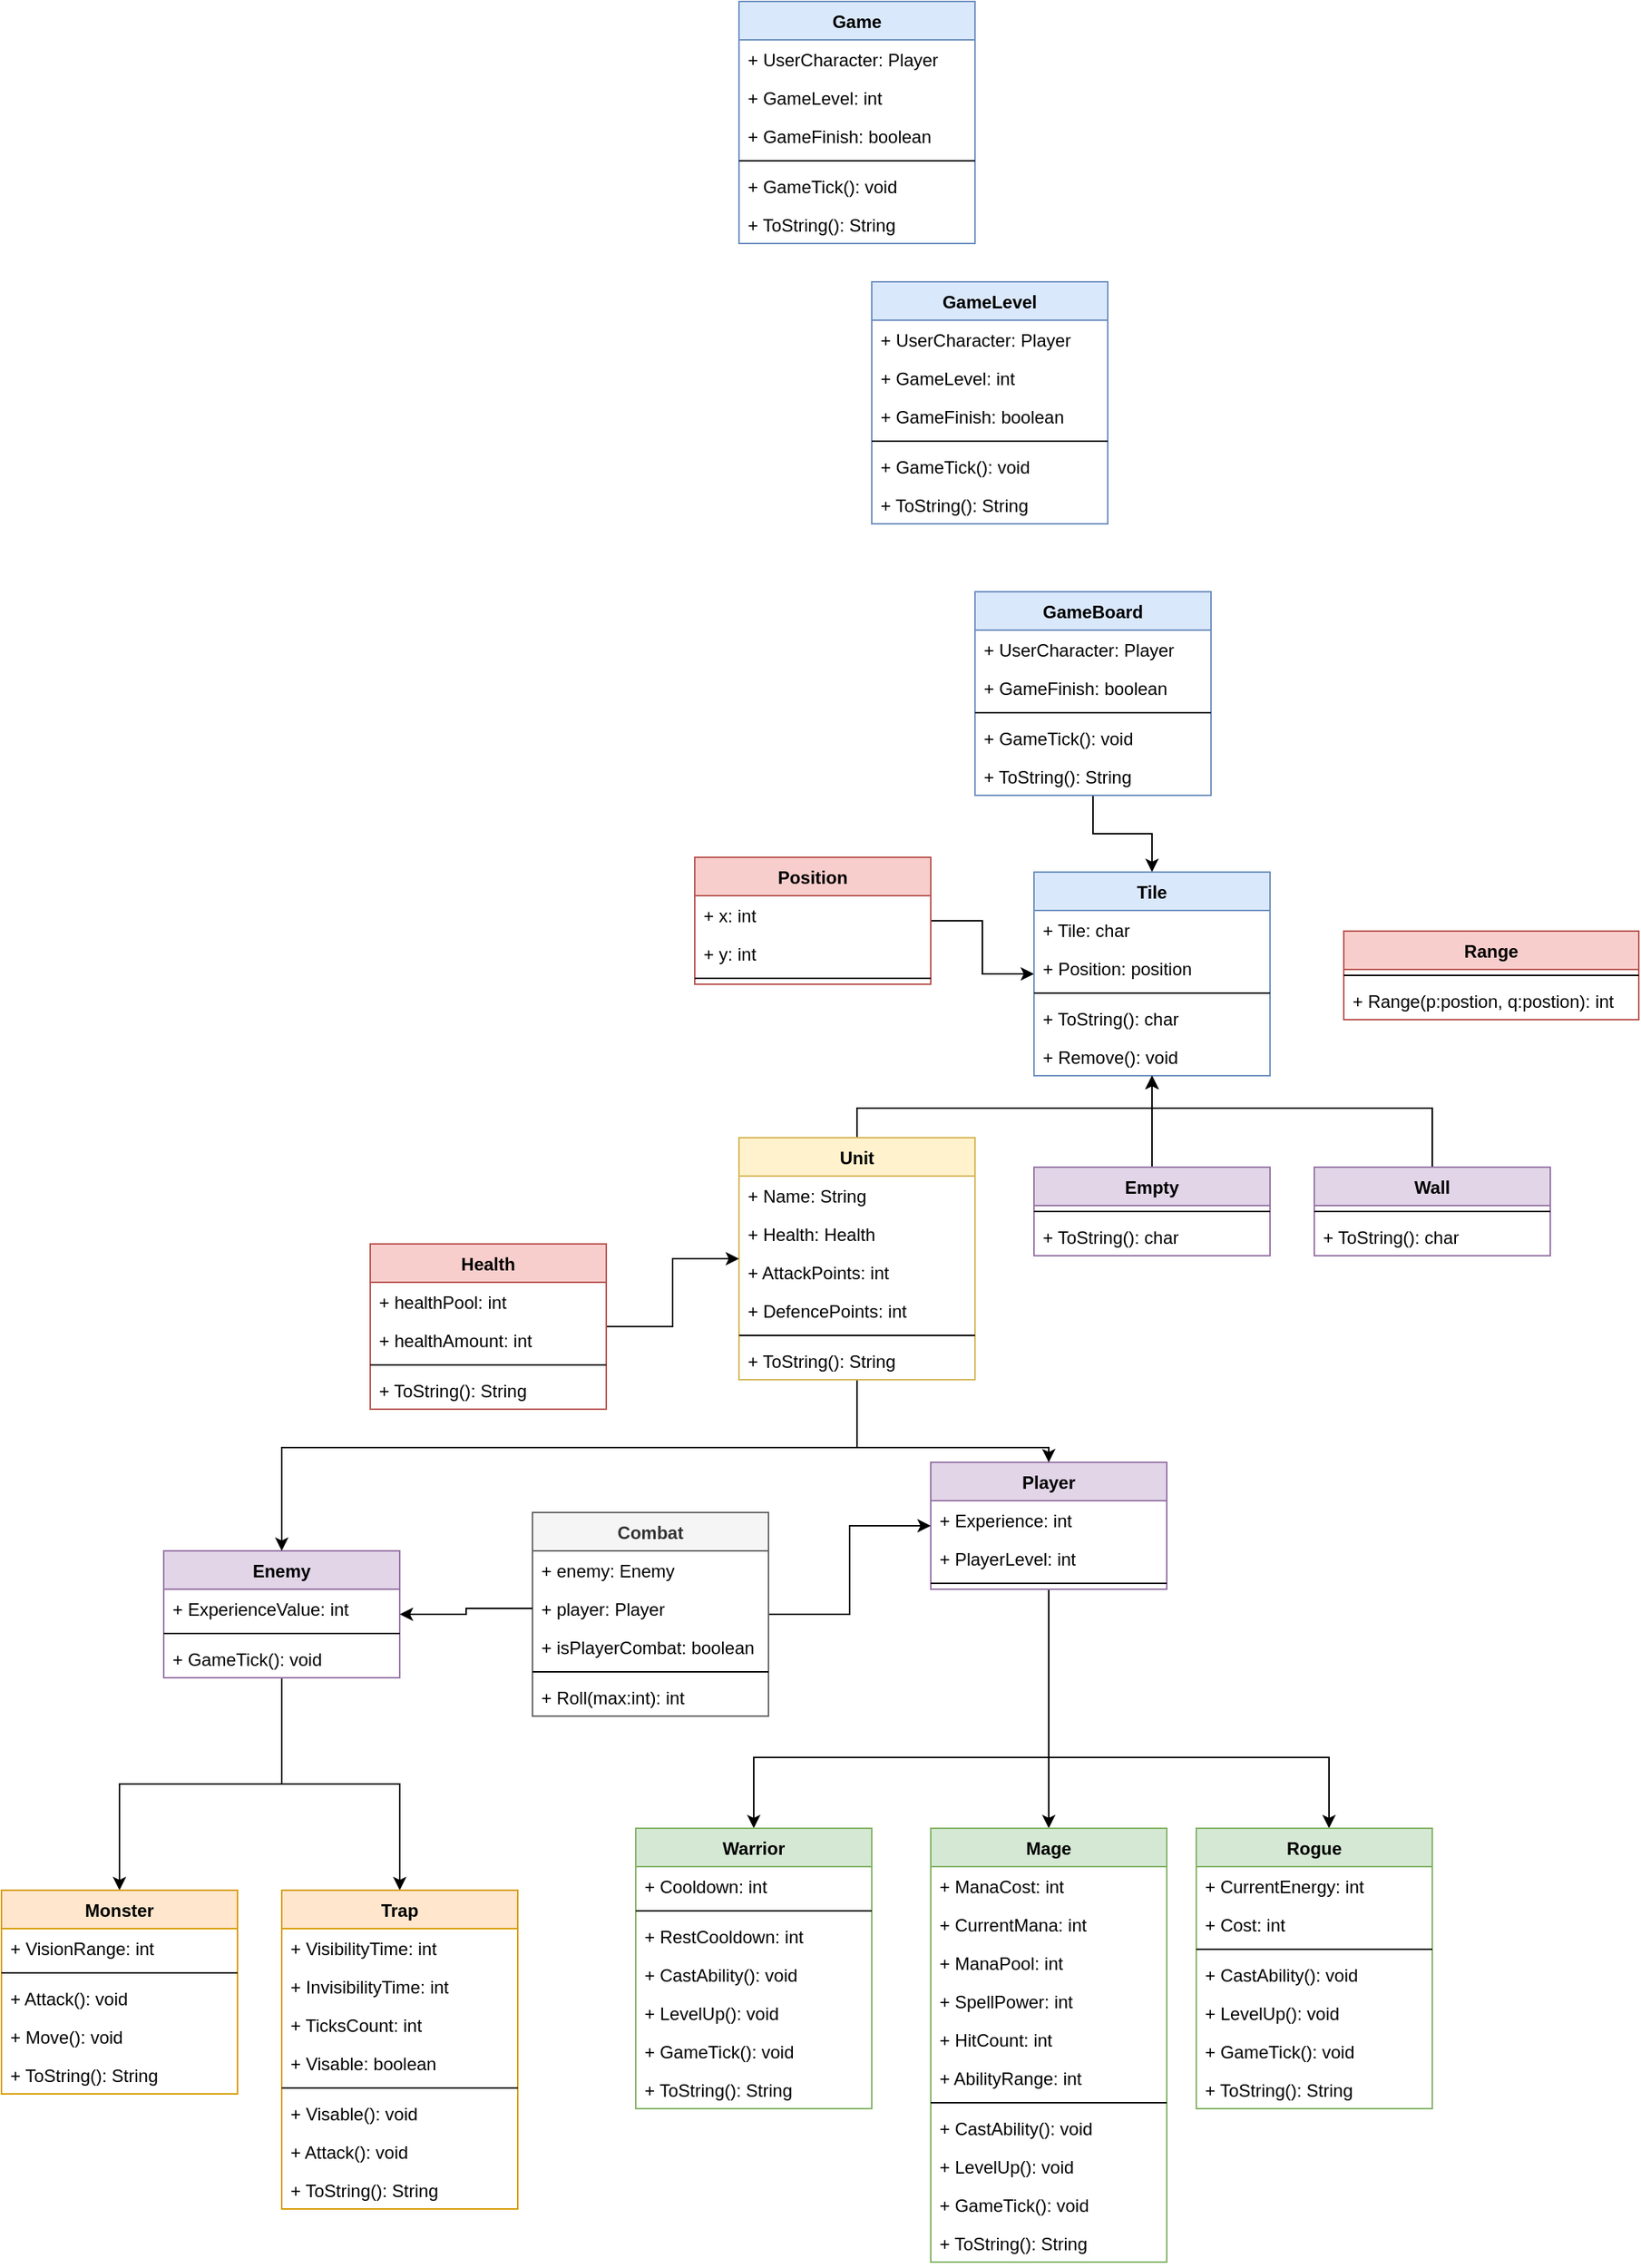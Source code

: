 <mxfile version="17.4.2" type="device"><diagram id="9nGY6fronDUf8QAVAcbH" name="Page-1"><mxGraphModel dx="2202" dy="1707" grid="1" gridSize="10" guides="1" tooltips="1" connect="1" arrows="1" fold="1" page="1" pageScale="1" pageWidth="1100" pageHeight="850" math="0" shadow="0"><root><mxCell id="0"/><mxCell id="1" parent="0"/><mxCell id="QDcjO7SD2xCtBmT0RxN--4" style="edgeStyle=orthogonalEdgeStyle;rounded=0;orthogonalLoop=1;jettySize=auto;html=1;" parent="1" source="7ROQ6lNyDZVOI2xW--Yw-1" target="7ROQ6lNyDZVOI2xW--Yw-34" edge="1"><mxGeometry relative="1" as="geometry"/></mxCell><mxCell id="7ROQ6lNyDZVOI2xW--Yw-1" value="GameBoard" style="swimlane;fontStyle=1;align=center;verticalAlign=top;childLayout=stackLayout;horizontal=1;startSize=26;horizontalStack=0;resizeParent=1;resizeParentMax=0;resizeLast=0;collapsible=1;marginBottom=0;fillColor=#dae8fc;strokeColor=#6c8ebf;" parent="1" vertex="1"><mxGeometry x="440" y="10" width="160" height="138" as="geometry"/></mxCell><mxCell id="7ROQ6lNyDZVOI2xW--Yw-2" value="+ UserCharacter: Player" style="text;strokeColor=none;fillColor=none;align=left;verticalAlign=top;spacingLeft=4;spacingRight=4;overflow=hidden;rotatable=0;points=[[0,0.5],[1,0.5]];portConstraint=eastwest;" parent="7ROQ6lNyDZVOI2xW--Yw-1" vertex="1"><mxGeometry y="26" width="160" height="26" as="geometry"/></mxCell><mxCell id="QDcjO7SD2xCtBmT0RxN--5" value="+ GameFinish: boolean" style="text;strokeColor=none;fillColor=none;align=left;verticalAlign=top;spacingLeft=4;spacingRight=4;overflow=hidden;rotatable=0;points=[[0,0.5],[1,0.5]];portConstraint=eastwest;" parent="7ROQ6lNyDZVOI2xW--Yw-1" vertex="1"><mxGeometry y="52" width="160" height="26" as="geometry"/></mxCell><mxCell id="7ROQ6lNyDZVOI2xW--Yw-3" value="" style="line;strokeWidth=1;fillColor=none;align=left;verticalAlign=middle;spacingTop=-1;spacingLeft=3;spacingRight=3;rotatable=0;labelPosition=right;points=[];portConstraint=eastwest;" parent="7ROQ6lNyDZVOI2xW--Yw-1" vertex="1"><mxGeometry y="78" width="160" height="8" as="geometry"/></mxCell><mxCell id="7ROQ6lNyDZVOI2xW--Yw-4" value="+ GameTick(): void" style="text;strokeColor=none;fillColor=none;align=left;verticalAlign=top;spacingLeft=4;spacingRight=4;overflow=hidden;rotatable=0;points=[[0,0.5],[1,0.5]];portConstraint=eastwest;" parent="7ROQ6lNyDZVOI2xW--Yw-1" vertex="1"><mxGeometry y="86" width="160" height="26" as="geometry"/></mxCell><mxCell id="QDcjO7SD2xCtBmT0RxN--6" value="+ ToString(): String" style="text;strokeColor=none;fillColor=none;align=left;verticalAlign=top;spacingLeft=4;spacingRight=4;overflow=hidden;rotatable=0;points=[[0,0.5],[1,0.5]];portConstraint=eastwest;" parent="7ROQ6lNyDZVOI2xW--Yw-1" vertex="1"><mxGeometry y="112" width="160" height="26" as="geometry"/></mxCell><mxCell id="7ROQ6lNyDZVOI2xW--Yw-101" style="edgeStyle=orthogonalEdgeStyle;rounded=0;orthogonalLoop=1;jettySize=auto;html=1;" parent="1" source="7ROQ6lNyDZVOI2xW--Yw-5" target="7ROQ6lNyDZVOI2xW--Yw-79" edge="1"><mxGeometry relative="1" as="geometry"><Array as="points"><mxPoint x="490" y="800"/><mxPoint x="290" y="800"/></Array></mxGeometry></mxCell><mxCell id="7ROQ6lNyDZVOI2xW--Yw-102" style="edgeStyle=orthogonalEdgeStyle;rounded=0;orthogonalLoop=1;jettySize=auto;html=1;" parent="1" source="7ROQ6lNyDZVOI2xW--Yw-5" target="7ROQ6lNyDZVOI2xW--Yw-87" edge="1"><mxGeometry relative="1" as="geometry"/></mxCell><mxCell id="7ROQ6lNyDZVOI2xW--Yw-103" style="edgeStyle=orthogonalEdgeStyle;rounded=0;orthogonalLoop=1;jettySize=auto;html=1;" parent="1" source="7ROQ6lNyDZVOI2xW--Yw-5" target="7ROQ6lNyDZVOI2xW--Yw-91" edge="1"><mxGeometry relative="1" as="geometry"><Array as="points"><mxPoint x="490" y="800"/><mxPoint x="680" y="800"/></Array></mxGeometry></mxCell><mxCell id="7ROQ6lNyDZVOI2xW--Yw-5" value="Player" style="swimlane;fontStyle=1;align=center;verticalAlign=top;childLayout=stackLayout;horizontal=1;startSize=26;horizontalStack=0;resizeParent=1;resizeParentMax=0;resizeLast=0;collapsible=1;marginBottom=0;fillColor=#e1d5e7;strokeColor=#9673a6;" parent="1" vertex="1"><mxGeometry x="410" y="600" width="160" height="86" as="geometry"/></mxCell><mxCell id="7ROQ6lNyDZVOI2xW--Yw-6" value="+ Experience: int" style="text;strokeColor=none;fillColor=none;align=left;verticalAlign=top;spacingLeft=4;spacingRight=4;overflow=hidden;rotatable=0;points=[[0,0.5],[1,0.5]];portConstraint=eastwest;" parent="7ROQ6lNyDZVOI2xW--Yw-5" vertex="1"><mxGeometry y="26" width="160" height="26" as="geometry"/></mxCell><mxCell id="7ROQ6lNyDZVOI2xW--Yw-72" value="+ PlayerLevel: int" style="text;strokeColor=none;fillColor=none;align=left;verticalAlign=top;spacingLeft=4;spacingRight=4;overflow=hidden;rotatable=0;points=[[0,0.5],[1,0.5]];portConstraint=eastwest;" parent="7ROQ6lNyDZVOI2xW--Yw-5" vertex="1"><mxGeometry y="52" width="160" height="26" as="geometry"/></mxCell><mxCell id="7ROQ6lNyDZVOI2xW--Yw-7" value="" style="line;strokeWidth=1;fillColor=none;align=left;verticalAlign=middle;spacingTop=-1;spacingLeft=3;spacingRight=3;rotatable=0;labelPosition=right;points=[];portConstraint=eastwest;" parent="7ROQ6lNyDZVOI2xW--Yw-5" vertex="1"><mxGeometry y="78" width="160" height="8" as="geometry"/></mxCell><mxCell id="7ROQ6lNyDZVOI2xW--Yw-117" style="edgeStyle=orthogonalEdgeStyle;rounded=0;orthogonalLoop=1;jettySize=auto;html=1;" parent="1" source="7ROQ6lNyDZVOI2xW--Yw-9" target="7ROQ6lNyDZVOI2xW--Yw-104" edge="1"><mxGeometry relative="1" as="geometry"/></mxCell><mxCell id="7ROQ6lNyDZVOI2xW--Yw-120" style="edgeStyle=orthogonalEdgeStyle;rounded=0;orthogonalLoop=1;jettySize=auto;html=1;" parent="1" source="7ROQ6lNyDZVOI2xW--Yw-9" target="7ROQ6lNyDZVOI2xW--Yw-109" edge="1"><mxGeometry relative="1" as="geometry"/></mxCell><mxCell id="7ROQ6lNyDZVOI2xW--Yw-9" value="Enemy" style="swimlane;fontStyle=1;align=center;verticalAlign=top;childLayout=stackLayout;horizontal=1;startSize=26;horizontalStack=0;resizeParent=1;resizeParentMax=0;resizeLast=0;collapsible=1;marginBottom=0;fillColor=#e1d5e7;strokeColor=#9673a6;" parent="1" vertex="1"><mxGeometry x="-110" y="660" width="160" height="86" as="geometry"/></mxCell><mxCell id="7ROQ6lNyDZVOI2xW--Yw-10" value="+ ExperienceValue: int" style="text;strokeColor=none;fillColor=none;align=left;verticalAlign=top;spacingLeft=4;spacingRight=4;overflow=hidden;rotatable=0;points=[[0,0.5],[1,0.5]];portConstraint=eastwest;" parent="7ROQ6lNyDZVOI2xW--Yw-9" vertex="1"><mxGeometry y="26" width="160" height="26" as="geometry"/></mxCell><mxCell id="7ROQ6lNyDZVOI2xW--Yw-11" value="" style="line;strokeWidth=1;fillColor=none;align=left;verticalAlign=middle;spacingTop=-1;spacingLeft=3;spacingRight=3;rotatable=0;labelPosition=right;points=[];portConstraint=eastwest;" parent="7ROQ6lNyDZVOI2xW--Yw-9" vertex="1"><mxGeometry y="52" width="160" height="8" as="geometry"/></mxCell><mxCell id="7ROQ6lNyDZVOI2xW--Yw-139" value="+ GameTick(): void" style="text;strokeColor=none;fillColor=none;align=left;verticalAlign=top;spacingLeft=4;spacingRight=4;overflow=hidden;rotatable=0;points=[[0,0.5],[1,0.5]];portConstraint=eastwest;" parent="7ROQ6lNyDZVOI2xW--Yw-9" vertex="1"><mxGeometry y="60" width="160" height="26" as="geometry"/></mxCell><mxCell id="7ROQ6lNyDZVOI2xW--Yw-69" style="edgeStyle=orthogonalEdgeStyle;rounded=0;orthogonalLoop=1;jettySize=auto;html=1;" parent="1" source="7ROQ6lNyDZVOI2xW--Yw-13" target="7ROQ6lNyDZVOI2xW--Yw-9" edge="1"><mxGeometry relative="1" as="geometry"><Array as="points"><mxPoint x="360" y="590"/><mxPoint x="-30" y="590"/></Array></mxGeometry></mxCell><mxCell id="7ROQ6lNyDZVOI2xW--Yw-70" style="edgeStyle=orthogonalEdgeStyle;rounded=0;orthogonalLoop=1;jettySize=auto;html=1;" parent="1" source="7ROQ6lNyDZVOI2xW--Yw-13" target="7ROQ6lNyDZVOI2xW--Yw-5" edge="1"><mxGeometry relative="1" as="geometry"><Array as="points"><mxPoint x="360" y="590"/><mxPoint x="490" y="590"/></Array></mxGeometry></mxCell><mxCell id="7ROQ6lNyDZVOI2xW--Yw-75" style="edgeStyle=orthogonalEdgeStyle;rounded=0;orthogonalLoop=1;jettySize=auto;html=1;" parent="1" source="7ROQ6lNyDZVOI2xW--Yw-13" target="7ROQ6lNyDZVOI2xW--Yw-34" edge="1"><mxGeometry relative="1" as="geometry"><Array as="points"><mxPoint x="360" y="360"/><mxPoint x="560" y="360"/></Array></mxGeometry></mxCell><mxCell id="7ROQ6lNyDZVOI2xW--Yw-13" value="Unit" style="swimlane;fontStyle=1;align=center;verticalAlign=top;childLayout=stackLayout;horizontal=1;startSize=26;horizontalStack=0;resizeParent=1;resizeParentMax=0;resizeLast=0;collapsible=1;marginBottom=0;fillColor=#fff2cc;strokeColor=#d6b656;" parent="1" vertex="1"><mxGeometry x="280" y="380" width="160" height="164" as="geometry"/></mxCell><mxCell id="7ROQ6lNyDZVOI2xW--Yw-14" value="+ Name: String" style="text;strokeColor=none;fillColor=none;align=left;verticalAlign=top;spacingLeft=4;spacingRight=4;overflow=hidden;rotatable=0;points=[[0,0.5],[1,0.5]];portConstraint=eastwest;" parent="7ROQ6lNyDZVOI2xW--Yw-13" vertex="1"><mxGeometry y="26" width="160" height="26" as="geometry"/></mxCell><mxCell id="7ROQ6lNyDZVOI2xW--Yw-56" value="+ Health: Health" style="text;strokeColor=none;fillColor=none;align=left;verticalAlign=top;spacingLeft=4;spacingRight=4;overflow=hidden;rotatable=0;points=[[0,0.5],[1,0.5]];portConstraint=eastwest;" parent="7ROQ6lNyDZVOI2xW--Yw-13" vertex="1"><mxGeometry y="52" width="160" height="26" as="geometry"/></mxCell><mxCell id="7ROQ6lNyDZVOI2xW--Yw-67" value="+ AttackPoints: int" style="text;strokeColor=none;fillColor=none;align=left;verticalAlign=top;spacingLeft=4;spacingRight=4;overflow=hidden;rotatable=0;points=[[0,0.5],[1,0.5]];portConstraint=eastwest;" parent="7ROQ6lNyDZVOI2xW--Yw-13" vertex="1"><mxGeometry y="78" width="160" height="26" as="geometry"/></mxCell><mxCell id="7ROQ6lNyDZVOI2xW--Yw-68" value="+ DefencePoints: int" style="text;strokeColor=none;fillColor=none;align=left;verticalAlign=top;spacingLeft=4;spacingRight=4;overflow=hidden;rotatable=0;points=[[0,0.5],[1,0.5]];portConstraint=eastwest;" parent="7ROQ6lNyDZVOI2xW--Yw-13" vertex="1"><mxGeometry y="104" width="160" height="26" as="geometry"/></mxCell><mxCell id="7ROQ6lNyDZVOI2xW--Yw-15" value="" style="line;strokeWidth=1;fillColor=none;align=left;verticalAlign=middle;spacingTop=-1;spacingLeft=3;spacingRight=3;rotatable=0;labelPosition=right;points=[];portConstraint=eastwest;" parent="7ROQ6lNyDZVOI2xW--Yw-13" vertex="1"><mxGeometry y="130" width="160" height="8" as="geometry"/></mxCell><mxCell id="7ROQ6lNyDZVOI2xW--Yw-153" value="+ ToString(): String" style="text;strokeColor=none;fillColor=none;align=left;verticalAlign=top;spacingLeft=4;spacingRight=4;overflow=hidden;rotatable=0;points=[[0,0.5],[1,0.5]];portConstraint=eastwest;" parent="7ROQ6lNyDZVOI2xW--Yw-13" vertex="1"><mxGeometry y="138" width="160" height="26" as="geometry"/></mxCell><mxCell id="udwkk_FDJaNWVviqZ9Qg-1" style="edgeStyle=orthogonalEdgeStyle;rounded=0;orthogonalLoop=1;jettySize=auto;html=1;" parent="1" source="7ROQ6lNyDZVOI2xW--Yw-23" target="7ROQ6lNyDZVOI2xW--Yw-5" edge="1"><mxGeometry relative="1" as="geometry"/></mxCell><mxCell id="7ROQ6lNyDZVOI2xW--Yw-23" value="Combat" style="swimlane;fontStyle=1;align=center;verticalAlign=top;childLayout=stackLayout;horizontal=1;startSize=26;horizontalStack=0;resizeParent=1;resizeParentMax=0;resizeLast=0;collapsible=1;marginBottom=0;fillColor=#f5f5f5;strokeColor=#666666;fontColor=#333333;" parent="1" vertex="1"><mxGeometry x="140" y="634" width="160" height="138" as="geometry"/></mxCell><mxCell id="7ROQ6lNyDZVOI2xW--Yw-24" value="+ enemy: Enemy" style="text;strokeColor=none;fillColor=none;align=left;verticalAlign=top;spacingLeft=4;spacingRight=4;overflow=hidden;rotatable=0;points=[[0,0.5],[1,0.5]];portConstraint=eastwest;" parent="7ROQ6lNyDZVOI2xW--Yw-23" vertex="1"><mxGeometry y="26" width="160" height="26" as="geometry"/></mxCell><mxCell id="QDcjO7SD2xCtBmT0RxN--1" value="+ player: Player" style="text;strokeColor=none;fillColor=none;align=left;verticalAlign=top;spacingLeft=4;spacingRight=4;overflow=hidden;rotatable=0;points=[[0,0.5],[1,0.5]];portConstraint=eastwest;" parent="7ROQ6lNyDZVOI2xW--Yw-23" vertex="1"><mxGeometry y="52" width="160" height="26" as="geometry"/></mxCell><mxCell id="QDcjO7SD2xCtBmT0RxN--3" value="+ isPlayerCombat: boolean" style="text;strokeColor=none;fillColor=none;align=left;verticalAlign=top;spacingLeft=4;spacingRight=4;overflow=hidden;rotatable=0;points=[[0,0.5],[1,0.5]];portConstraint=eastwest;" parent="7ROQ6lNyDZVOI2xW--Yw-23" vertex="1"><mxGeometry y="78" width="160" height="26" as="geometry"/></mxCell><mxCell id="7ROQ6lNyDZVOI2xW--Yw-25" value="" style="line;strokeWidth=1;fillColor=none;align=left;verticalAlign=middle;spacingTop=-1;spacingLeft=3;spacingRight=3;rotatable=0;labelPosition=right;points=[];portConstraint=eastwest;" parent="7ROQ6lNyDZVOI2xW--Yw-23" vertex="1"><mxGeometry y="104" width="160" height="8" as="geometry"/></mxCell><mxCell id="7ROQ6lNyDZVOI2xW--Yw-26" value="+ Roll(max:int): int" style="text;strokeColor=none;fillColor=none;align=left;verticalAlign=top;spacingLeft=4;spacingRight=4;overflow=hidden;rotatable=0;points=[[0,0.5],[1,0.5]];portConstraint=eastwest;" parent="7ROQ6lNyDZVOI2xW--Yw-23" vertex="1"><mxGeometry y="112" width="160" height="26" as="geometry"/></mxCell><mxCell id="7ROQ6lNyDZVOI2xW--Yw-149" style="edgeStyle=orthogonalEdgeStyle;rounded=0;orthogonalLoop=1;jettySize=auto;html=1;" parent="1" source="7ROQ6lNyDZVOI2xW--Yw-28" target="7ROQ6lNyDZVOI2xW--Yw-34" edge="1"><mxGeometry relative="1" as="geometry"/></mxCell><mxCell id="7ROQ6lNyDZVOI2xW--Yw-28" value="Position" style="swimlane;fontStyle=1;align=center;verticalAlign=top;childLayout=stackLayout;horizontal=1;startSize=26;horizontalStack=0;resizeParent=1;resizeParentMax=0;resizeLast=0;collapsible=1;marginBottom=0;fillColor=#f8cecc;strokeColor=#b85450;" parent="1" vertex="1"><mxGeometry x="250" y="190" width="160" height="86" as="geometry"/></mxCell><mxCell id="7ROQ6lNyDZVOI2xW--Yw-29" value="+ x: int" style="text;strokeColor=none;fillColor=none;align=left;verticalAlign=top;spacingLeft=4;spacingRight=4;overflow=hidden;rotatable=0;points=[[0,0.5],[1,0.5]];portConstraint=eastwest;" parent="7ROQ6lNyDZVOI2xW--Yw-28" vertex="1"><mxGeometry y="26" width="160" height="26" as="geometry"/></mxCell><mxCell id="7ROQ6lNyDZVOI2xW--Yw-49" value="+ y: int" style="text;strokeColor=none;fillColor=none;align=left;verticalAlign=top;spacingLeft=4;spacingRight=4;overflow=hidden;rotatable=0;points=[[0,0.5],[1,0.5]];portConstraint=eastwest;" parent="7ROQ6lNyDZVOI2xW--Yw-28" vertex="1"><mxGeometry y="52" width="160" height="26" as="geometry"/></mxCell><mxCell id="7ROQ6lNyDZVOI2xW--Yw-30" value="" style="line;strokeWidth=1;fillColor=none;align=left;verticalAlign=middle;spacingTop=-1;spacingLeft=3;spacingRight=3;rotatable=0;labelPosition=right;points=[];portConstraint=eastwest;" parent="7ROQ6lNyDZVOI2xW--Yw-28" vertex="1"><mxGeometry y="78" width="160" height="8" as="geometry"/></mxCell><mxCell id="7ROQ6lNyDZVOI2xW--Yw-34" value="Tile&#10;" style="swimlane;fontStyle=1;align=center;verticalAlign=top;childLayout=stackLayout;horizontal=1;startSize=26;horizontalStack=0;resizeParent=1;resizeParentMax=0;resizeLast=0;collapsible=1;marginBottom=0;fillColor=#dae8fc;strokeColor=#6c8ebf;" parent="1" vertex="1"><mxGeometry x="480" y="200" width="160" height="138" as="geometry"/></mxCell><mxCell id="7ROQ6lNyDZVOI2xW--Yw-35" value="+ Tile: char" style="text;strokeColor=none;fillColor=none;align=left;verticalAlign=top;spacingLeft=4;spacingRight=4;overflow=hidden;rotatable=0;points=[[0,0.5],[1,0.5]];portConstraint=eastwest;" parent="7ROQ6lNyDZVOI2xW--Yw-34" vertex="1"><mxGeometry y="26" width="160" height="26" as="geometry"/></mxCell><mxCell id="7ROQ6lNyDZVOI2xW--Yw-48" value="+ Position: position" style="text;strokeColor=none;fillColor=none;align=left;verticalAlign=top;spacingLeft=4;spacingRight=4;overflow=hidden;rotatable=0;points=[[0,0.5],[1,0.5]];portConstraint=eastwest;" parent="7ROQ6lNyDZVOI2xW--Yw-34" vertex="1"><mxGeometry y="52" width="160" height="26" as="geometry"/></mxCell><mxCell id="7ROQ6lNyDZVOI2xW--Yw-36" value="" style="line;strokeWidth=1;fillColor=none;align=left;verticalAlign=middle;spacingTop=-1;spacingLeft=3;spacingRight=3;rotatable=0;labelPosition=right;points=[];portConstraint=eastwest;" parent="7ROQ6lNyDZVOI2xW--Yw-34" vertex="1"><mxGeometry y="78" width="160" height="8" as="geometry"/></mxCell><mxCell id="7ROQ6lNyDZVOI2xW--Yw-150" value="+ ToString(): char" style="text;strokeColor=none;fillColor=none;align=left;verticalAlign=top;spacingLeft=4;spacingRight=4;overflow=hidden;rotatable=0;points=[[0,0.5],[1,0.5]];portConstraint=eastwest;" parent="7ROQ6lNyDZVOI2xW--Yw-34" vertex="1"><mxGeometry y="86" width="160" height="26" as="geometry"/></mxCell><mxCell id="7ROQ6lNyDZVOI2xW--Yw-37" value="+ Remove(): void" style="text;strokeColor=none;fillColor=none;align=left;verticalAlign=top;spacingLeft=4;spacingRight=4;overflow=hidden;rotatable=0;points=[[0,0.5],[1,0.5]];portConstraint=eastwest;" parent="7ROQ6lNyDZVOI2xW--Yw-34" vertex="1"><mxGeometry y="112" width="160" height="26" as="geometry"/></mxCell><mxCell id="7ROQ6lNyDZVOI2xW--Yw-77" style="edgeStyle=orthogonalEdgeStyle;rounded=0;orthogonalLoop=1;jettySize=auto;html=1;" parent="1" source="7ROQ6lNyDZVOI2xW--Yw-39" target="7ROQ6lNyDZVOI2xW--Yw-34" edge="1"><mxGeometry relative="1" as="geometry"><Array as="points"><mxPoint x="750" y="360"/><mxPoint x="560" y="360"/></Array></mxGeometry></mxCell><mxCell id="7ROQ6lNyDZVOI2xW--Yw-39" value="Wall" style="swimlane;fontStyle=1;align=center;verticalAlign=top;childLayout=stackLayout;horizontal=1;startSize=26;horizontalStack=0;resizeParent=1;resizeParentMax=0;resizeLast=0;collapsible=1;marginBottom=0;fillColor=#e1d5e7;strokeColor=#9673a6;" parent="1" vertex="1"><mxGeometry x="670" y="400" width="160" height="60" as="geometry"/></mxCell><mxCell id="7ROQ6lNyDZVOI2xW--Yw-41" value="" style="line;strokeWidth=1;fillColor=none;align=left;verticalAlign=middle;spacingTop=-1;spacingLeft=3;spacingRight=3;rotatable=0;labelPosition=right;points=[];portConstraint=eastwest;" parent="7ROQ6lNyDZVOI2xW--Yw-39" vertex="1"><mxGeometry y="26" width="160" height="8" as="geometry"/></mxCell><mxCell id="7ROQ6lNyDZVOI2xW--Yw-152" value="+ ToString(): char" style="text;strokeColor=none;fillColor=none;align=left;verticalAlign=top;spacingLeft=4;spacingRight=4;overflow=hidden;rotatable=0;points=[[0,0.5],[1,0.5]];portConstraint=eastwest;" parent="7ROQ6lNyDZVOI2xW--Yw-39" vertex="1"><mxGeometry y="34" width="160" height="26" as="geometry"/></mxCell><mxCell id="7ROQ6lNyDZVOI2xW--Yw-76" style="edgeStyle=orthogonalEdgeStyle;rounded=0;orthogonalLoop=1;jettySize=auto;html=1;" parent="1" source="7ROQ6lNyDZVOI2xW--Yw-44" target="7ROQ6lNyDZVOI2xW--Yw-34" edge="1"><mxGeometry relative="1" as="geometry"/></mxCell><mxCell id="7ROQ6lNyDZVOI2xW--Yw-44" value="Empty&#10;" style="swimlane;fontStyle=1;align=center;verticalAlign=top;childLayout=stackLayout;horizontal=1;startSize=26;horizontalStack=0;resizeParent=1;resizeParentMax=0;resizeLast=0;collapsible=1;marginBottom=0;fillColor=#e1d5e7;strokeColor=#9673a6;" parent="1" vertex="1"><mxGeometry x="480" y="400" width="160" height="60" as="geometry"/></mxCell><mxCell id="7ROQ6lNyDZVOI2xW--Yw-46" value="" style="line;strokeWidth=1;fillColor=none;align=left;verticalAlign=middle;spacingTop=-1;spacingLeft=3;spacingRight=3;rotatable=0;labelPosition=right;points=[];portConstraint=eastwest;" parent="7ROQ6lNyDZVOI2xW--Yw-44" vertex="1"><mxGeometry y="26" width="160" height="8" as="geometry"/></mxCell><mxCell id="7ROQ6lNyDZVOI2xW--Yw-151" value="+ ToString(): char" style="text;strokeColor=none;fillColor=none;align=left;verticalAlign=top;spacingLeft=4;spacingRight=4;overflow=hidden;rotatable=0;points=[[0,0.5],[1,0.5]];portConstraint=eastwest;" parent="7ROQ6lNyDZVOI2xW--Yw-44" vertex="1"><mxGeometry y="34" width="160" height="26" as="geometry"/></mxCell><mxCell id="7ROQ6lNyDZVOI2xW--Yw-50" value="Range" style="swimlane;fontStyle=1;align=center;verticalAlign=top;childLayout=stackLayout;horizontal=1;startSize=26;horizontalStack=0;resizeParent=1;resizeParentMax=0;resizeLast=0;collapsible=1;marginBottom=0;fillColor=#f8cecc;strokeColor=#b85450;" parent="1" vertex="1"><mxGeometry x="690" y="240" width="200" height="60" as="geometry"/></mxCell><mxCell id="7ROQ6lNyDZVOI2xW--Yw-52" value="" style="line;strokeWidth=1;fillColor=none;align=left;verticalAlign=middle;spacingTop=-1;spacingLeft=3;spacingRight=3;rotatable=0;labelPosition=right;points=[];portConstraint=eastwest;" parent="7ROQ6lNyDZVOI2xW--Yw-50" vertex="1"><mxGeometry y="26" width="200" height="8" as="geometry"/></mxCell><mxCell id="7ROQ6lNyDZVOI2xW--Yw-53" value="+ Range(p:postion, q:postion): int" style="text;strokeColor=none;fillColor=none;align=left;verticalAlign=top;spacingLeft=4;spacingRight=4;overflow=hidden;rotatable=0;points=[[0,0.5],[1,0.5]];portConstraint=eastwest;" parent="7ROQ6lNyDZVOI2xW--Yw-50" vertex="1"><mxGeometry y="34" width="200" height="26" as="geometry"/></mxCell><mxCell id="7ROQ6lNyDZVOI2xW--Yw-71" style="edgeStyle=orthogonalEdgeStyle;rounded=0;orthogonalLoop=1;jettySize=auto;html=1;" parent="1" source="7ROQ6lNyDZVOI2xW--Yw-57" target="7ROQ6lNyDZVOI2xW--Yw-13" edge="1"><mxGeometry relative="1" as="geometry"/></mxCell><mxCell id="7ROQ6lNyDZVOI2xW--Yw-57" value="Health" style="swimlane;fontStyle=1;align=center;verticalAlign=top;childLayout=stackLayout;horizontal=1;startSize=26;horizontalStack=0;resizeParent=1;resizeParentMax=0;resizeLast=0;collapsible=1;marginBottom=0;fillColor=#f8cecc;strokeColor=#b85450;" parent="1" vertex="1"><mxGeometry x="30" y="452" width="160" height="112" as="geometry"/></mxCell><mxCell id="7ROQ6lNyDZVOI2xW--Yw-58" value="+ healthPool: int" style="text;strokeColor=none;fillColor=none;align=left;verticalAlign=top;spacingLeft=4;spacingRight=4;overflow=hidden;rotatable=0;points=[[0,0.5],[1,0.5]];portConstraint=eastwest;" parent="7ROQ6lNyDZVOI2xW--Yw-57" vertex="1"><mxGeometry y="26" width="160" height="26" as="geometry"/></mxCell><mxCell id="7ROQ6lNyDZVOI2xW--Yw-65" value="+ healthAmount: int" style="text;strokeColor=none;fillColor=none;align=left;verticalAlign=top;spacingLeft=4;spacingRight=4;overflow=hidden;rotatable=0;points=[[0,0.5],[1,0.5]];portConstraint=eastwest;" parent="7ROQ6lNyDZVOI2xW--Yw-57" vertex="1"><mxGeometry y="52" width="160" height="26" as="geometry"/></mxCell><mxCell id="7ROQ6lNyDZVOI2xW--Yw-59" value="" style="line;strokeWidth=1;fillColor=none;align=left;verticalAlign=middle;spacingTop=-1;spacingLeft=3;spacingRight=3;rotatable=0;labelPosition=right;points=[];portConstraint=eastwest;" parent="7ROQ6lNyDZVOI2xW--Yw-57" vertex="1"><mxGeometry y="78" width="160" height="8" as="geometry"/></mxCell><mxCell id="QDcjO7SD2xCtBmT0RxN--7" value="+ ToString(): String" style="text;strokeColor=none;fillColor=none;align=left;verticalAlign=top;spacingLeft=4;spacingRight=4;overflow=hidden;rotatable=0;points=[[0,0.5],[1,0.5]];portConstraint=eastwest;" parent="7ROQ6lNyDZVOI2xW--Yw-57" vertex="1"><mxGeometry y="86" width="160" height="26" as="geometry"/></mxCell><mxCell id="7ROQ6lNyDZVOI2xW--Yw-79" value="Warrior" style="swimlane;fontStyle=1;align=center;verticalAlign=top;childLayout=stackLayout;horizontal=1;startSize=26;horizontalStack=0;resizeParent=1;resizeParentMax=0;resizeLast=0;collapsible=1;marginBottom=0;fillColor=#d5e8d4;strokeColor=#82b366;" parent="1" vertex="1"><mxGeometry x="210" y="848" width="160" height="190" as="geometry"/></mxCell><mxCell id="7ROQ6lNyDZVOI2xW--Yw-80" value="+ Cooldown: int" style="text;strokeColor=none;fillColor=none;align=left;verticalAlign=top;spacingLeft=4;spacingRight=4;overflow=hidden;rotatable=0;points=[[0,0.5],[1,0.5]];portConstraint=eastwest;" parent="7ROQ6lNyDZVOI2xW--Yw-79" vertex="1"><mxGeometry y="26" width="160" height="26" as="geometry"/></mxCell><mxCell id="7ROQ6lNyDZVOI2xW--Yw-81" value="" style="line;strokeWidth=1;fillColor=none;align=left;verticalAlign=middle;spacingTop=-1;spacingLeft=3;spacingRight=3;rotatable=0;labelPosition=right;points=[];portConstraint=eastwest;" parent="7ROQ6lNyDZVOI2xW--Yw-79" vertex="1"><mxGeometry y="52" width="160" height="8" as="geometry"/></mxCell><mxCell id="7ROQ6lNyDZVOI2xW--Yw-118" value="+ RestCooldown: int" style="text;strokeColor=none;fillColor=none;align=left;verticalAlign=top;spacingLeft=4;spacingRight=4;overflow=hidden;rotatable=0;points=[[0,0.5],[1,0.5]];portConstraint=eastwest;" parent="7ROQ6lNyDZVOI2xW--Yw-79" vertex="1"><mxGeometry y="60" width="160" height="26" as="geometry"/></mxCell><mxCell id="7ROQ6lNyDZVOI2xW--Yw-119" value="+ CastAbility(): void" style="text;strokeColor=none;fillColor=none;align=left;verticalAlign=top;spacingLeft=4;spacingRight=4;overflow=hidden;rotatable=0;points=[[0,0.5],[1,0.5]];portConstraint=eastwest;" parent="7ROQ6lNyDZVOI2xW--Yw-79" vertex="1"><mxGeometry y="86" width="160" height="26" as="geometry"/></mxCell><mxCell id="7ROQ6lNyDZVOI2xW--Yw-82" value="+ LevelUp(): void" style="text;strokeColor=none;fillColor=none;align=left;verticalAlign=top;spacingLeft=4;spacingRight=4;overflow=hidden;rotatable=0;points=[[0,0.5],[1,0.5]];portConstraint=eastwest;" parent="7ROQ6lNyDZVOI2xW--Yw-79" vertex="1"><mxGeometry y="112" width="160" height="26" as="geometry"/></mxCell><mxCell id="7ROQ6lNyDZVOI2xW--Yw-134" value="+ GameTick(): void" style="text;strokeColor=none;fillColor=none;align=left;verticalAlign=top;spacingLeft=4;spacingRight=4;overflow=hidden;rotatable=0;points=[[0,0.5],[1,0.5]];portConstraint=eastwest;" parent="7ROQ6lNyDZVOI2xW--Yw-79" vertex="1"><mxGeometry y="138" width="160" height="26" as="geometry"/></mxCell><mxCell id="7ROQ6lNyDZVOI2xW--Yw-155" value="+ ToString(): String" style="text;strokeColor=none;fillColor=none;align=left;verticalAlign=top;spacingLeft=4;spacingRight=4;overflow=hidden;rotatable=0;points=[[0,0.5],[1,0.5]];portConstraint=eastwest;" parent="7ROQ6lNyDZVOI2xW--Yw-79" vertex="1"><mxGeometry y="164" width="160" height="26" as="geometry"/></mxCell><mxCell id="7ROQ6lNyDZVOI2xW--Yw-87" value="Mage" style="swimlane;fontStyle=1;align=center;verticalAlign=top;childLayout=stackLayout;horizontal=1;startSize=26;horizontalStack=0;resizeParent=1;resizeParentMax=0;resizeLast=0;collapsible=1;marginBottom=0;fillColor=#d5e8d4;strokeColor=#82b366;" parent="1" vertex="1"><mxGeometry x="410" y="848" width="160" height="294" as="geometry"/></mxCell><mxCell id="7ROQ6lNyDZVOI2xW--Yw-122" value="+ ManaCost: int" style="text;strokeColor=none;fillColor=none;align=left;verticalAlign=top;spacingLeft=4;spacingRight=4;overflow=hidden;rotatable=0;points=[[0,0.5],[1,0.5]];portConstraint=eastwest;" parent="7ROQ6lNyDZVOI2xW--Yw-87" vertex="1"><mxGeometry y="26" width="160" height="26" as="geometry"/></mxCell><mxCell id="7ROQ6lNyDZVOI2xW--Yw-121" value="+ CurrentMana: int" style="text;strokeColor=none;fillColor=none;align=left;verticalAlign=top;spacingLeft=4;spacingRight=4;overflow=hidden;rotatable=0;points=[[0,0.5],[1,0.5]];portConstraint=eastwest;" parent="7ROQ6lNyDZVOI2xW--Yw-87" vertex="1"><mxGeometry y="52" width="160" height="26" as="geometry"/></mxCell><mxCell id="7ROQ6lNyDZVOI2xW--Yw-123" value="+ ManaPool: int" style="text;strokeColor=none;fillColor=none;align=left;verticalAlign=top;spacingLeft=4;spacingRight=4;overflow=hidden;rotatable=0;points=[[0,0.5],[1,0.5]];portConstraint=eastwest;" parent="7ROQ6lNyDZVOI2xW--Yw-87" vertex="1"><mxGeometry y="78" width="160" height="26" as="geometry"/></mxCell><mxCell id="7ROQ6lNyDZVOI2xW--Yw-124" value="+ SpellPower: int" style="text;strokeColor=none;fillColor=none;align=left;verticalAlign=top;spacingLeft=4;spacingRight=4;overflow=hidden;rotatable=0;points=[[0,0.5],[1,0.5]];portConstraint=eastwest;" parent="7ROQ6lNyDZVOI2xW--Yw-87" vertex="1"><mxGeometry y="104" width="160" height="26" as="geometry"/></mxCell><mxCell id="7ROQ6lNyDZVOI2xW--Yw-125" value="+ HitCount: int" style="text;strokeColor=none;fillColor=none;align=left;verticalAlign=top;spacingLeft=4;spacingRight=4;overflow=hidden;rotatable=0;points=[[0,0.5],[1,0.5]];portConstraint=eastwest;" parent="7ROQ6lNyDZVOI2xW--Yw-87" vertex="1"><mxGeometry y="130" width="160" height="26" as="geometry"/></mxCell><mxCell id="7ROQ6lNyDZVOI2xW--Yw-126" value="+ AbilityRange: int" style="text;strokeColor=none;fillColor=none;align=left;verticalAlign=top;spacingLeft=4;spacingRight=4;overflow=hidden;rotatable=0;points=[[0,0.5],[1,0.5]];portConstraint=eastwest;" parent="7ROQ6lNyDZVOI2xW--Yw-87" vertex="1"><mxGeometry y="156" width="160" height="26" as="geometry"/></mxCell><mxCell id="7ROQ6lNyDZVOI2xW--Yw-89" value="" style="line;strokeWidth=1;fillColor=none;align=left;verticalAlign=middle;spacingTop=-1;spacingLeft=3;spacingRight=3;rotatable=0;labelPosition=right;points=[];portConstraint=eastwest;" parent="7ROQ6lNyDZVOI2xW--Yw-87" vertex="1"><mxGeometry y="182" width="160" height="8" as="geometry"/></mxCell><mxCell id="7ROQ6lNyDZVOI2xW--Yw-88" value="+ CastAbility(): void" style="text;strokeColor=none;fillColor=none;align=left;verticalAlign=top;spacingLeft=4;spacingRight=4;overflow=hidden;rotatable=0;points=[[0,0.5],[1,0.5]];portConstraint=eastwest;" parent="7ROQ6lNyDZVOI2xW--Yw-87" vertex="1"><mxGeometry y="190" width="160" height="26" as="geometry"/></mxCell><mxCell id="7ROQ6lNyDZVOI2xW--Yw-90" value="+ LevelUp(): void" style="text;strokeColor=none;fillColor=none;align=left;verticalAlign=top;spacingLeft=4;spacingRight=4;overflow=hidden;rotatable=0;points=[[0,0.5],[1,0.5]];portConstraint=eastwest;" parent="7ROQ6lNyDZVOI2xW--Yw-87" vertex="1"><mxGeometry y="216" width="160" height="26" as="geometry"/></mxCell><mxCell id="7ROQ6lNyDZVOI2xW--Yw-135" value="+ GameTick(): void" style="text;strokeColor=none;fillColor=none;align=left;verticalAlign=top;spacingLeft=4;spacingRight=4;overflow=hidden;rotatable=0;points=[[0,0.5],[1,0.5]];portConstraint=eastwest;" parent="7ROQ6lNyDZVOI2xW--Yw-87" vertex="1"><mxGeometry y="242" width="160" height="26" as="geometry"/></mxCell><mxCell id="7ROQ6lNyDZVOI2xW--Yw-156" value="+ ToString(): String" style="text;strokeColor=none;fillColor=none;align=left;verticalAlign=top;spacingLeft=4;spacingRight=4;overflow=hidden;rotatable=0;points=[[0,0.5],[1,0.5]];portConstraint=eastwest;" parent="7ROQ6lNyDZVOI2xW--Yw-87" vertex="1"><mxGeometry y="268" width="160" height="26" as="geometry"/></mxCell><mxCell id="7ROQ6lNyDZVOI2xW--Yw-91" value="Rogue" style="swimlane;fontStyle=1;align=center;verticalAlign=top;childLayout=stackLayout;horizontal=1;startSize=26;horizontalStack=0;resizeParent=1;resizeParentMax=0;resizeLast=0;collapsible=1;marginBottom=0;fillColor=#d5e8d4;strokeColor=#82b366;" parent="1" vertex="1"><mxGeometry x="590" y="848" width="160" height="190" as="geometry"/></mxCell><mxCell id="7ROQ6lNyDZVOI2xW--Yw-92" value="+ CurrentEnergy: int" style="text;strokeColor=none;fillColor=none;align=left;verticalAlign=top;spacingLeft=4;spacingRight=4;overflow=hidden;rotatable=0;points=[[0,0.5],[1,0.5]];portConstraint=eastwest;" parent="7ROQ6lNyDZVOI2xW--Yw-91" vertex="1"><mxGeometry y="26" width="160" height="26" as="geometry"/></mxCell><mxCell id="7ROQ6lNyDZVOI2xW--Yw-128" value="+ Cost: int" style="text;strokeColor=none;fillColor=none;align=left;verticalAlign=top;spacingLeft=4;spacingRight=4;overflow=hidden;rotatable=0;points=[[0,0.5],[1,0.5]];portConstraint=eastwest;" parent="7ROQ6lNyDZVOI2xW--Yw-91" vertex="1"><mxGeometry y="52" width="160" height="26" as="geometry"/></mxCell><mxCell id="7ROQ6lNyDZVOI2xW--Yw-93" value="" style="line;strokeWidth=1;fillColor=none;align=left;verticalAlign=middle;spacingTop=-1;spacingLeft=3;spacingRight=3;rotatable=0;labelPosition=right;points=[];portConstraint=eastwest;" parent="7ROQ6lNyDZVOI2xW--Yw-91" vertex="1"><mxGeometry y="78" width="160" height="8" as="geometry"/></mxCell><mxCell id="7ROQ6lNyDZVOI2xW--Yw-94" value="+ CastAbility(): void" style="text;strokeColor=none;fillColor=none;align=left;verticalAlign=top;spacingLeft=4;spacingRight=4;overflow=hidden;rotatable=0;points=[[0,0.5],[1,0.5]];portConstraint=eastwest;" parent="7ROQ6lNyDZVOI2xW--Yw-91" vertex="1"><mxGeometry y="86" width="160" height="26" as="geometry"/></mxCell><mxCell id="7ROQ6lNyDZVOI2xW--Yw-130" value="+ LevelUp(): void" style="text;strokeColor=none;fillColor=none;align=left;verticalAlign=top;spacingLeft=4;spacingRight=4;overflow=hidden;rotatable=0;points=[[0,0.5],[1,0.5]];portConstraint=eastwest;" parent="7ROQ6lNyDZVOI2xW--Yw-91" vertex="1"><mxGeometry y="112" width="160" height="26" as="geometry"/></mxCell><mxCell id="7ROQ6lNyDZVOI2xW--Yw-136" value="+ GameTick(): void" style="text;strokeColor=none;fillColor=none;align=left;verticalAlign=top;spacingLeft=4;spacingRight=4;overflow=hidden;rotatable=0;points=[[0,0.5],[1,0.5]];portConstraint=eastwest;" parent="7ROQ6lNyDZVOI2xW--Yw-91" vertex="1"><mxGeometry y="138" width="160" height="26" as="geometry"/></mxCell><mxCell id="7ROQ6lNyDZVOI2xW--Yw-157" value="+ ToString(): String" style="text;strokeColor=none;fillColor=none;align=left;verticalAlign=top;spacingLeft=4;spacingRight=4;overflow=hidden;rotatable=0;points=[[0,0.5],[1,0.5]];portConstraint=eastwest;" parent="7ROQ6lNyDZVOI2xW--Yw-91" vertex="1"><mxGeometry y="164" width="160" height="26" as="geometry"/></mxCell><mxCell id="7ROQ6lNyDZVOI2xW--Yw-104" value="Monster&#10;" style="swimlane;fontStyle=1;align=center;verticalAlign=top;childLayout=stackLayout;horizontal=1;startSize=26;horizontalStack=0;resizeParent=1;resizeParentMax=0;resizeLast=0;collapsible=1;marginBottom=0;fillColor=#ffe6cc;strokeColor=#d79b00;" parent="1" vertex="1"><mxGeometry x="-220" y="890" width="160" height="138" as="geometry"/></mxCell><mxCell id="7ROQ6lNyDZVOI2xW--Yw-105" value="+ VisionRange: int" style="text;strokeColor=none;fillColor=none;align=left;verticalAlign=top;spacingLeft=4;spacingRight=4;overflow=hidden;rotatable=0;points=[[0,0.5],[1,0.5]];portConstraint=eastwest;" parent="7ROQ6lNyDZVOI2xW--Yw-104" vertex="1"><mxGeometry y="26" width="160" height="26" as="geometry"/></mxCell><mxCell id="7ROQ6lNyDZVOI2xW--Yw-106" value="" style="line;strokeWidth=1;fillColor=none;align=left;verticalAlign=middle;spacingTop=-1;spacingLeft=3;spacingRight=3;rotatable=0;labelPosition=right;points=[];portConstraint=eastwest;" parent="7ROQ6lNyDZVOI2xW--Yw-104" vertex="1"><mxGeometry y="52" width="160" height="8" as="geometry"/></mxCell><mxCell id="7ROQ6lNyDZVOI2xW--Yw-146" value="+ Attack(): void" style="text;strokeColor=none;fillColor=none;align=left;verticalAlign=top;spacingLeft=4;spacingRight=4;overflow=hidden;rotatable=0;points=[[0,0.5],[1,0.5]];portConstraint=eastwest;" parent="7ROQ6lNyDZVOI2xW--Yw-104" vertex="1"><mxGeometry y="60" width="160" height="26" as="geometry"/></mxCell><mxCell id="7ROQ6lNyDZVOI2xW--Yw-140" value="+ Move(): void" style="text;strokeColor=none;fillColor=none;align=left;verticalAlign=top;spacingLeft=4;spacingRight=4;overflow=hidden;rotatable=0;points=[[0,0.5],[1,0.5]];portConstraint=eastwest;" parent="7ROQ6lNyDZVOI2xW--Yw-104" vertex="1"><mxGeometry y="86" width="160" height="26" as="geometry"/></mxCell><mxCell id="7ROQ6lNyDZVOI2xW--Yw-159" value="+ ToString(): String" style="text;strokeColor=none;fillColor=none;align=left;verticalAlign=top;spacingLeft=4;spacingRight=4;overflow=hidden;rotatable=0;points=[[0,0.5],[1,0.5]];portConstraint=eastwest;" parent="7ROQ6lNyDZVOI2xW--Yw-104" vertex="1"><mxGeometry y="112" width="160" height="26" as="geometry"/></mxCell><mxCell id="7ROQ6lNyDZVOI2xW--Yw-109" value="Trap&#10;" style="swimlane;fontStyle=1;align=center;verticalAlign=top;childLayout=stackLayout;horizontal=1;startSize=26;horizontalStack=0;resizeParent=1;resizeParentMax=0;resizeLast=0;collapsible=1;marginBottom=0;fillColor=#ffe6cc;strokeColor=#d79b00;" parent="1" vertex="1"><mxGeometry x="-30" y="890" width="160" height="216" as="geometry"/></mxCell><mxCell id="7ROQ6lNyDZVOI2xW--Yw-110" value="+ VisibilityTime: int" style="text;strokeColor=none;fillColor=none;align=left;verticalAlign=top;spacingLeft=4;spacingRight=4;overflow=hidden;rotatable=0;points=[[0,0.5],[1,0.5]];portConstraint=eastwest;" parent="7ROQ6lNyDZVOI2xW--Yw-109" vertex="1"><mxGeometry y="26" width="160" height="26" as="geometry"/></mxCell><mxCell id="7ROQ6lNyDZVOI2xW--Yw-141" value="+ InvisibilityTime: int" style="text;strokeColor=none;fillColor=none;align=left;verticalAlign=top;spacingLeft=4;spacingRight=4;overflow=hidden;rotatable=0;points=[[0,0.5],[1,0.5]];portConstraint=eastwest;" parent="7ROQ6lNyDZVOI2xW--Yw-109" vertex="1"><mxGeometry y="52" width="160" height="26" as="geometry"/></mxCell><mxCell id="7ROQ6lNyDZVOI2xW--Yw-142" value="+ TicksCount: int" style="text;strokeColor=none;fillColor=none;align=left;verticalAlign=top;spacingLeft=4;spacingRight=4;overflow=hidden;rotatable=0;points=[[0,0.5],[1,0.5]];portConstraint=eastwest;" parent="7ROQ6lNyDZVOI2xW--Yw-109" vertex="1"><mxGeometry y="78" width="160" height="26" as="geometry"/></mxCell><mxCell id="7ROQ6lNyDZVOI2xW--Yw-143" value="+ Visable: boolean" style="text;strokeColor=none;fillColor=none;align=left;verticalAlign=top;spacingLeft=4;spacingRight=4;overflow=hidden;rotatable=0;points=[[0,0.5],[1,0.5]];portConstraint=eastwest;" parent="7ROQ6lNyDZVOI2xW--Yw-109" vertex="1"><mxGeometry y="104" width="160" height="26" as="geometry"/></mxCell><mxCell id="7ROQ6lNyDZVOI2xW--Yw-111" value="" style="line;strokeWidth=1;fillColor=none;align=left;verticalAlign=middle;spacingTop=-1;spacingLeft=3;spacingRight=3;rotatable=0;labelPosition=right;points=[];portConstraint=eastwest;" parent="7ROQ6lNyDZVOI2xW--Yw-109" vertex="1"><mxGeometry y="130" width="160" height="8" as="geometry"/></mxCell><mxCell id="7ROQ6lNyDZVOI2xW--Yw-144" value="+ Visable(): void" style="text;strokeColor=none;fillColor=none;align=left;verticalAlign=top;spacingLeft=4;spacingRight=4;overflow=hidden;rotatable=0;points=[[0,0.5],[1,0.5]];portConstraint=eastwest;" parent="7ROQ6lNyDZVOI2xW--Yw-109" vertex="1"><mxGeometry y="138" width="160" height="26" as="geometry"/></mxCell><mxCell id="7ROQ6lNyDZVOI2xW--Yw-145" value="+ Attack(): void" style="text;strokeColor=none;fillColor=none;align=left;verticalAlign=top;spacingLeft=4;spacingRight=4;overflow=hidden;rotatable=0;points=[[0,0.5],[1,0.5]];portConstraint=eastwest;" parent="7ROQ6lNyDZVOI2xW--Yw-109" vertex="1"><mxGeometry y="164" width="160" height="26" as="geometry"/></mxCell><mxCell id="7ROQ6lNyDZVOI2xW--Yw-158" value="+ ToString(): String" style="text;strokeColor=none;fillColor=none;align=left;verticalAlign=top;spacingLeft=4;spacingRight=4;overflow=hidden;rotatable=0;points=[[0,0.5],[1,0.5]];portConstraint=eastwest;" parent="7ROQ6lNyDZVOI2xW--Yw-109" vertex="1"><mxGeometry y="190" width="160" height="26" as="geometry"/></mxCell><mxCell id="udwkk_FDJaNWVviqZ9Qg-2" style="edgeStyle=orthogonalEdgeStyle;rounded=0;orthogonalLoop=1;jettySize=auto;html=1;" parent="1" source="QDcjO7SD2xCtBmT0RxN--1" target="7ROQ6lNyDZVOI2xW--Yw-9" edge="1"><mxGeometry relative="1" as="geometry"/></mxCell><mxCell id="4Qmx-L8QeznaED9yCmo7-5" value="GameLevel" style="swimlane;fontStyle=1;align=center;verticalAlign=top;childLayout=stackLayout;horizontal=1;startSize=26;horizontalStack=0;resizeParent=1;resizeParentMax=0;resizeLast=0;collapsible=1;marginBottom=0;fillColor=#dae8fc;strokeColor=#6c8ebf;" vertex="1" parent="1"><mxGeometry x="370" y="-200" width="160" height="164" as="geometry"/></mxCell><mxCell id="4Qmx-L8QeznaED9yCmo7-6" value="+ UserCharacter: Player" style="text;strokeColor=none;fillColor=none;align=left;verticalAlign=top;spacingLeft=4;spacingRight=4;overflow=hidden;rotatable=0;points=[[0,0.5],[1,0.5]];portConstraint=eastwest;" vertex="1" parent="4Qmx-L8QeznaED9yCmo7-5"><mxGeometry y="26" width="160" height="26" as="geometry"/></mxCell><mxCell id="4Qmx-L8QeznaED9yCmo7-7" value="+ GameLevel: int" style="text;strokeColor=none;fillColor=none;align=left;verticalAlign=top;spacingLeft=4;spacingRight=4;overflow=hidden;rotatable=0;points=[[0,0.5],[1,0.5]];portConstraint=eastwest;" vertex="1" parent="4Qmx-L8QeznaED9yCmo7-5"><mxGeometry y="52" width="160" height="26" as="geometry"/></mxCell><mxCell id="4Qmx-L8QeznaED9yCmo7-8" value="+ GameFinish: boolean" style="text;strokeColor=none;fillColor=none;align=left;verticalAlign=top;spacingLeft=4;spacingRight=4;overflow=hidden;rotatable=0;points=[[0,0.5],[1,0.5]];portConstraint=eastwest;" vertex="1" parent="4Qmx-L8QeznaED9yCmo7-5"><mxGeometry y="78" width="160" height="26" as="geometry"/></mxCell><mxCell id="4Qmx-L8QeznaED9yCmo7-9" value="" style="line;strokeWidth=1;fillColor=none;align=left;verticalAlign=middle;spacingTop=-1;spacingLeft=3;spacingRight=3;rotatable=0;labelPosition=right;points=[];portConstraint=eastwest;" vertex="1" parent="4Qmx-L8QeznaED9yCmo7-5"><mxGeometry y="104" width="160" height="8" as="geometry"/></mxCell><mxCell id="4Qmx-L8QeznaED9yCmo7-10" value="+ GameTick(): void" style="text;strokeColor=none;fillColor=none;align=left;verticalAlign=top;spacingLeft=4;spacingRight=4;overflow=hidden;rotatable=0;points=[[0,0.5],[1,0.5]];portConstraint=eastwest;" vertex="1" parent="4Qmx-L8QeznaED9yCmo7-5"><mxGeometry y="112" width="160" height="26" as="geometry"/></mxCell><mxCell id="4Qmx-L8QeznaED9yCmo7-11" value="+ ToString(): String" style="text;strokeColor=none;fillColor=none;align=left;verticalAlign=top;spacingLeft=4;spacingRight=4;overflow=hidden;rotatable=0;points=[[0,0.5],[1,0.5]];portConstraint=eastwest;" vertex="1" parent="4Qmx-L8QeznaED9yCmo7-5"><mxGeometry y="138" width="160" height="26" as="geometry"/></mxCell><mxCell id="4Qmx-L8QeznaED9yCmo7-12" value="Game&#10;" style="swimlane;fontStyle=1;align=center;verticalAlign=top;childLayout=stackLayout;horizontal=1;startSize=26;horizontalStack=0;resizeParent=1;resizeParentMax=0;resizeLast=0;collapsible=1;marginBottom=0;fillColor=#dae8fc;strokeColor=#6c8ebf;" vertex="1" parent="1"><mxGeometry x="280" y="-390" width="160" height="164" as="geometry"/></mxCell><mxCell id="4Qmx-L8QeznaED9yCmo7-13" value="+ UserCharacter: Player" style="text;strokeColor=none;fillColor=none;align=left;verticalAlign=top;spacingLeft=4;spacingRight=4;overflow=hidden;rotatable=0;points=[[0,0.5],[1,0.5]];portConstraint=eastwest;" vertex="1" parent="4Qmx-L8QeznaED9yCmo7-12"><mxGeometry y="26" width="160" height="26" as="geometry"/></mxCell><mxCell id="4Qmx-L8QeznaED9yCmo7-14" value="+ GameLevel: int" style="text;strokeColor=none;fillColor=none;align=left;verticalAlign=top;spacingLeft=4;spacingRight=4;overflow=hidden;rotatable=0;points=[[0,0.5],[1,0.5]];portConstraint=eastwest;" vertex="1" parent="4Qmx-L8QeznaED9yCmo7-12"><mxGeometry y="52" width="160" height="26" as="geometry"/></mxCell><mxCell id="4Qmx-L8QeznaED9yCmo7-15" value="+ GameFinish: boolean" style="text;strokeColor=none;fillColor=none;align=left;verticalAlign=top;spacingLeft=4;spacingRight=4;overflow=hidden;rotatable=0;points=[[0,0.5],[1,0.5]];portConstraint=eastwest;" vertex="1" parent="4Qmx-L8QeznaED9yCmo7-12"><mxGeometry y="78" width="160" height="26" as="geometry"/></mxCell><mxCell id="4Qmx-L8QeznaED9yCmo7-16" value="" style="line;strokeWidth=1;fillColor=none;align=left;verticalAlign=middle;spacingTop=-1;spacingLeft=3;spacingRight=3;rotatable=0;labelPosition=right;points=[];portConstraint=eastwest;" vertex="1" parent="4Qmx-L8QeznaED9yCmo7-12"><mxGeometry y="104" width="160" height="8" as="geometry"/></mxCell><mxCell id="4Qmx-L8QeznaED9yCmo7-17" value="+ GameTick(): void" style="text;strokeColor=none;fillColor=none;align=left;verticalAlign=top;spacingLeft=4;spacingRight=4;overflow=hidden;rotatable=0;points=[[0,0.5],[1,0.5]];portConstraint=eastwest;" vertex="1" parent="4Qmx-L8QeznaED9yCmo7-12"><mxGeometry y="112" width="160" height="26" as="geometry"/></mxCell><mxCell id="4Qmx-L8QeznaED9yCmo7-18" value="+ ToString(): String" style="text;strokeColor=none;fillColor=none;align=left;verticalAlign=top;spacingLeft=4;spacingRight=4;overflow=hidden;rotatable=0;points=[[0,0.5],[1,0.5]];portConstraint=eastwest;" vertex="1" parent="4Qmx-L8QeznaED9yCmo7-12"><mxGeometry y="138" width="160" height="26" as="geometry"/></mxCell></root></mxGraphModel></diagram></mxfile>